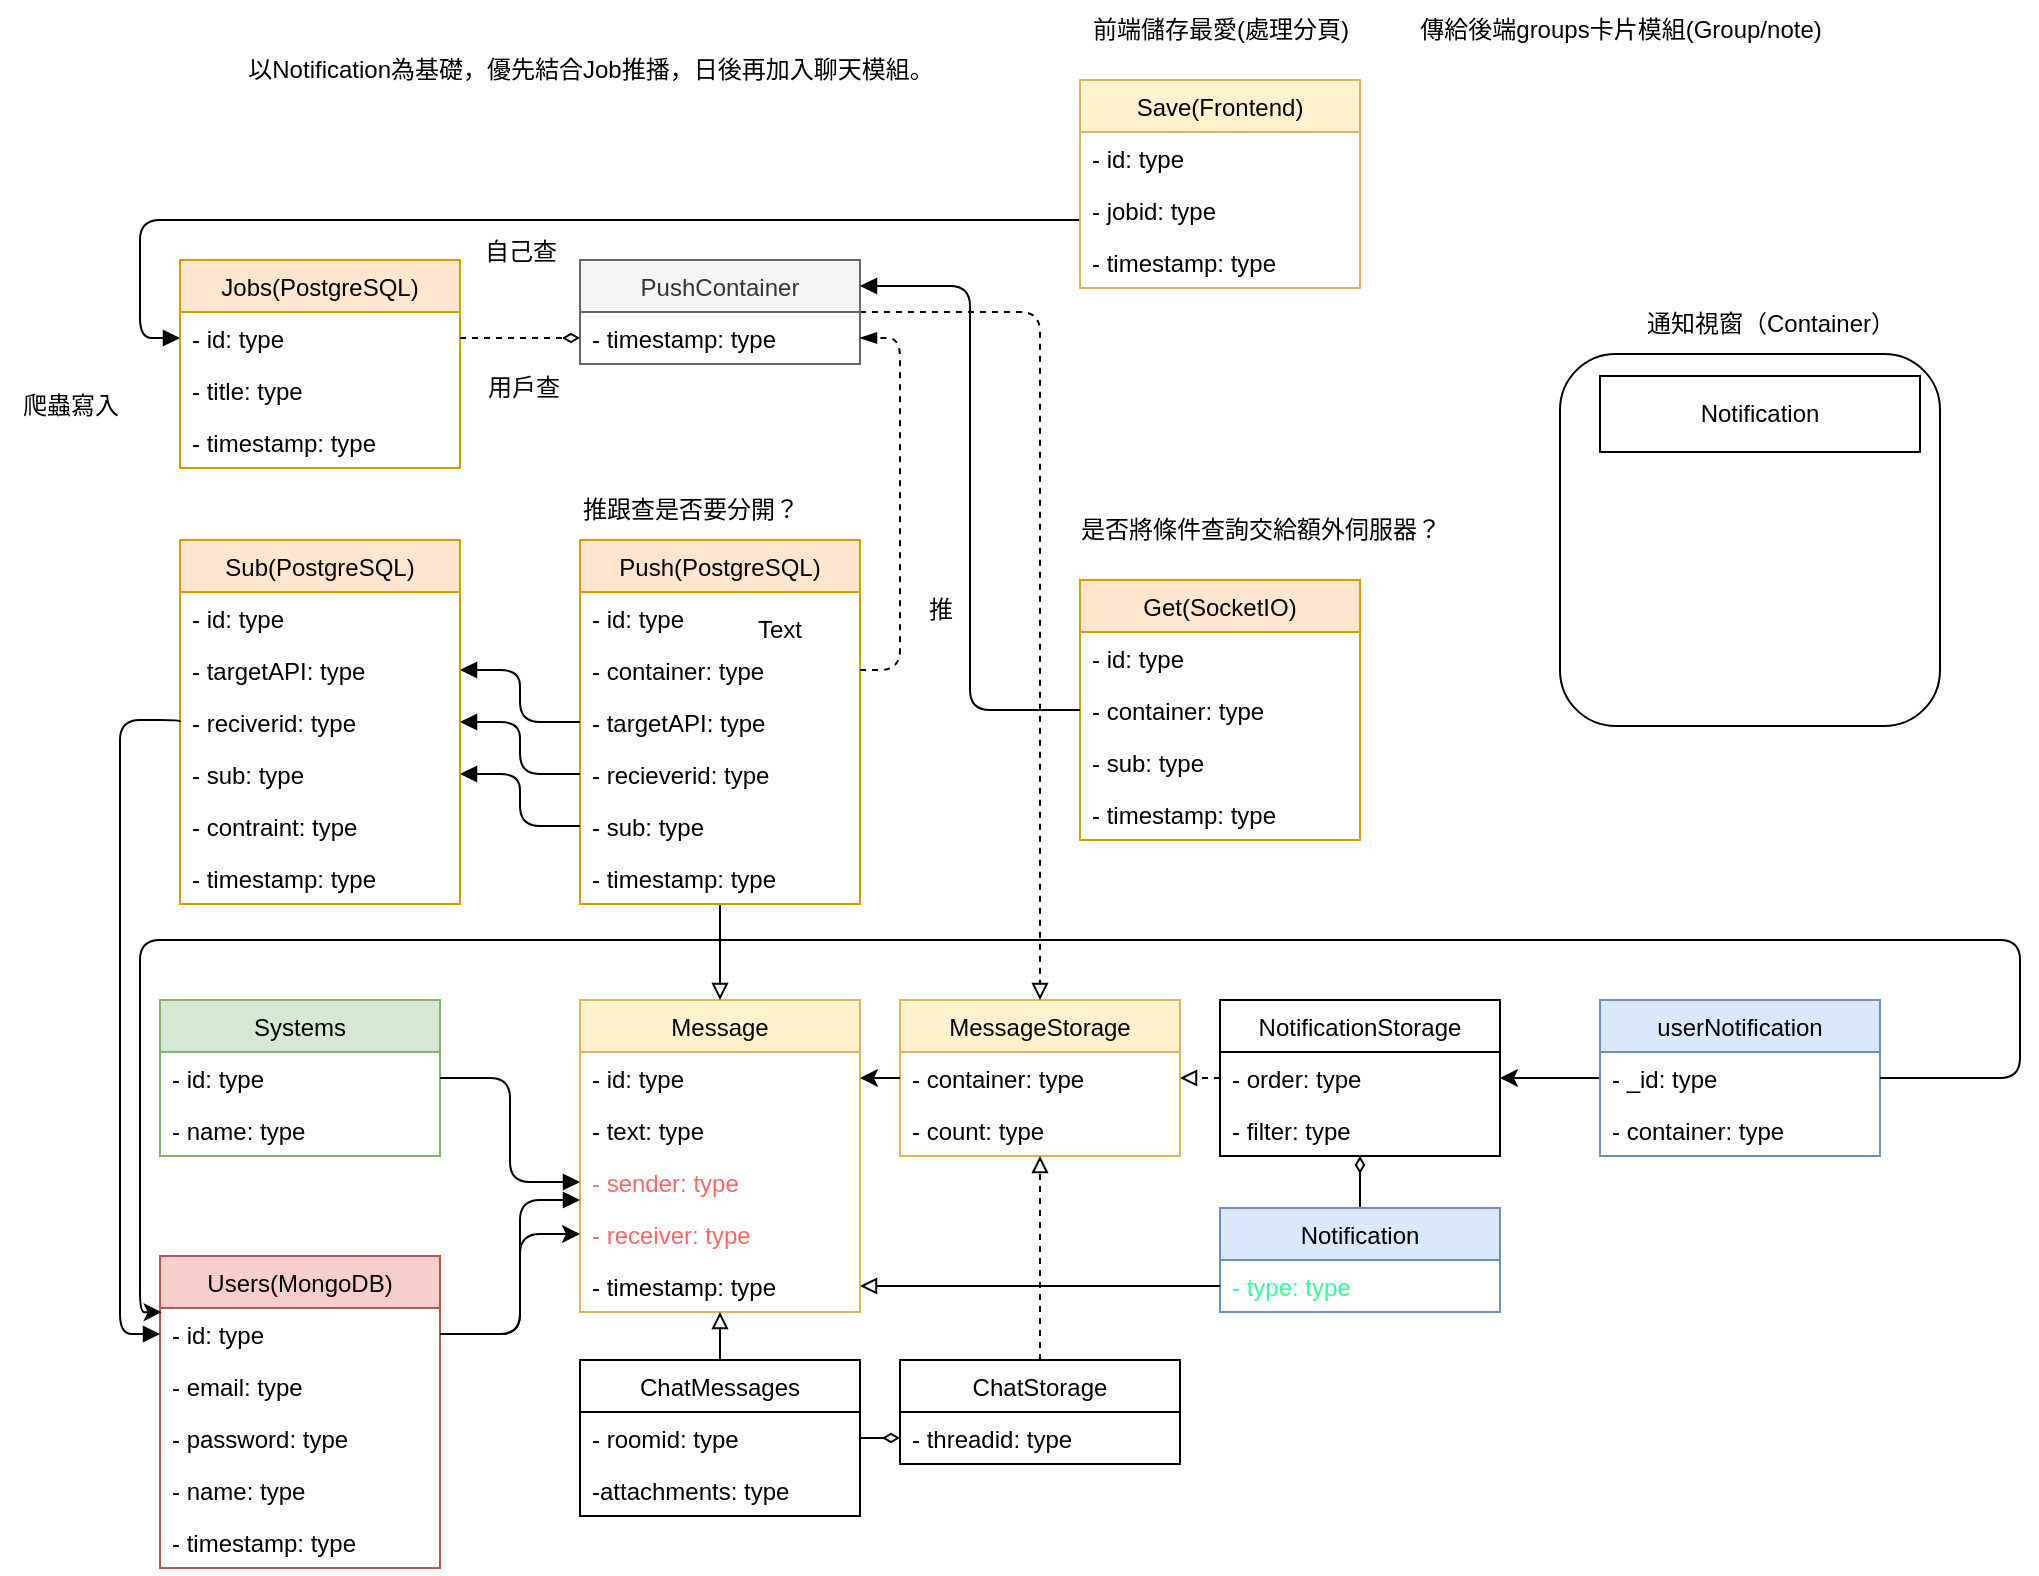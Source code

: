 <mxfile>
    <diagram id="IKxzuHGlvWSWvQ6Zm9Ag" name="Page-1">
        <mxGraphModel dx="647" dy="1503" grid="1" gridSize="10" guides="1" tooltips="1" connect="1" arrows="1" fold="1" page="1" pageScale="1" pageWidth="850" pageHeight="1100" math="0" shadow="0">
            <root>
                <mxCell id="0"/>
                <mxCell id="1" parent="0"/>
                <mxCell id="6" value="Message" style="swimlane;fontStyle=0;childLayout=stackLayout;horizontal=1;startSize=26;fillColor=#fff2cc;horizontalStack=0;resizeParent=1;resizeParentMax=0;resizeLast=0;collapsible=1;marginBottom=0;strokeColor=#d6b656;" parent="1" vertex="1">
                    <mxGeometry x="400" y="60" width="140" height="156" as="geometry">
                        <mxRectangle x="200" y="60" width="100" height="30" as="alternateBounds"/>
                    </mxGeometry>
                </mxCell>
                <mxCell id="7" value="- id: type" style="text;strokeColor=none;fillColor=none;align=left;verticalAlign=top;spacingLeft=4;spacingRight=4;overflow=hidden;rotatable=0;points=[[0,0.5],[1,0.5]];portConstraint=eastwest;" parent="6" vertex="1">
                    <mxGeometry y="26" width="140" height="26" as="geometry"/>
                </mxCell>
                <mxCell id="8" value="- text: type" style="text;strokeColor=none;fillColor=none;align=left;verticalAlign=top;spacingLeft=4;spacingRight=4;overflow=hidden;rotatable=0;points=[[0,0.5],[1,0.5]];portConstraint=eastwest;" parent="6" vertex="1">
                    <mxGeometry y="52" width="140" height="26" as="geometry"/>
                </mxCell>
                <mxCell id="9" value="- sender: type" style="text;strokeColor=none;fillColor=none;align=left;verticalAlign=top;spacingLeft=4;spacingRight=4;overflow=hidden;rotatable=0;points=[[0,0.5],[1,0.5]];portConstraint=eastwest;fontColor=#FF6666;" parent="6" vertex="1">
                    <mxGeometry y="78" width="140" height="26" as="geometry"/>
                </mxCell>
                <mxCell id="11" value="- receiver: type" style="text;strokeColor=none;fillColor=none;align=left;verticalAlign=top;spacingLeft=4;spacingRight=4;overflow=hidden;rotatable=0;points=[[0,0.5],[1,0.5]];portConstraint=eastwest;fontColor=#FF6666;" parent="6" vertex="1">
                    <mxGeometry y="104" width="140" height="26" as="geometry"/>
                </mxCell>
                <mxCell id="12" value="- timestamp: type" style="text;strokeColor=none;fillColor=none;align=left;verticalAlign=top;spacingLeft=4;spacingRight=4;overflow=hidden;rotatable=0;points=[[0,0.5],[1,0.5]];portConstraint=eastwest;" parent="6" vertex="1">
                    <mxGeometry y="130" width="140" height="26" as="geometry"/>
                </mxCell>
                <mxCell id="13" value="NotificationStorage" style="swimlane;fontStyle=0;childLayout=stackLayout;horizontal=1;startSize=26;fillColor=none;horizontalStack=0;resizeParent=1;resizeParentMax=0;resizeLast=0;collapsible=1;marginBottom=0;" parent="1" vertex="1">
                    <mxGeometry x="720" y="60" width="140" height="78" as="geometry">
                        <mxRectangle x="200" y="60" width="100" height="30" as="alternateBounds"/>
                    </mxGeometry>
                </mxCell>
                <mxCell id="14" value="- order: type" style="text;strokeColor=none;fillColor=none;align=left;verticalAlign=top;spacingLeft=4;spacingRight=4;overflow=hidden;rotatable=0;points=[[0,0.5],[1,0.5]];portConstraint=eastwest;" parent="13" vertex="1">
                    <mxGeometry y="26" width="140" height="26" as="geometry"/>
                </mxCell>
                <mxCell id="71" value="- filter: type" style="text;strokeColor=none;fillColor=none;align=left;verticalAlign=top;spacingLeft=4;spacingRight=4;overflow=hidden;rotatable=0;points=[[0,0.5],[1,0.5]];portConstraint=eastwest;" parent="13" vertex="1">
                    <mxGeometry y="52" width="140" height="26" as="geometry"/>
                </mxCell>
                <mxCell id="20" value="Users(MongoDB)" style="swimlane;fontStyle=0;childLayout=stackLayout;horizontal=1;startSize=26;fillColor=#f8cecc;horizontalStack=0;resizeParent=1;resizeParentMax=0;resizeLast=0;collapsible=1;marginBottom=0;strokeColor=#b85450;" parent="1" vertex="1">
                    <mxGeometry x="190" y="188" width="140" height="156" as="geometry">
                        <mxRectangle x="200" y="60" width="100" height="30" as="alternateBounds"/>
                    </mxGeometry>
                </mxCell>
                <mxCell id="32" value="- id: type" style="text;strokeColor=none;fillColor=none;align=left;verticalAlign=top;spacingLeft=4;spacingRight=4;overflow=hidden;rotatable=0;points=[[0,0.5],[1,0.5]];portConstraint=eastwest;" parent="20" vertex="1">
                    <mxGeometry y="26" width="140" height="26" as="geometry"/>
                </mxCell>
                <mxCell id="21" value="- email: type" style="text;strokeColor=none;fillColor=none;align=left;verticalAlign=top;spacingLeft=4;spacingRight=4;overflow=hidden;rotatable=0;points=[[0,0.5],[1,0.5]];portConstraint=eastwest;" parent="20" vertex="1">
                    <mxGeometry y="52" width="140" height="26" as="geometry"/>
                </mxCell>
                <mxCell id="30" value="- password: type" style="text;strokeColor=none;fillColor=none;align=left;verticalAlign=top;spacingLeft=4;spacingRight=4;overflow=hidden;rotatable=0;points=[[0,0.5],[1,0.5]];portConstraint=eastwest;" parent="20" vertex="1">
                    <mxGeometry y="78" width="140" height="26" as="geometry"/>
                </mxCell>
                <mxCell id="31" value="- name: type" style="text;strokeColor=none;fillColor=none;align=left;verticalAlign=top;spacingLeft=4;spacingRight=4;overflow=hidden;rotatable=0;points=[[0,0.5],[1,0.5]];portConstraint=eastwest;" parent="20" vertex="1">
                    <mxGeometry y="104" width="140" height="26" as="geometry"/>
                </mxCell>
                <mxCell id="25" value="- timestamp: type" style="text;strokeColor=none;fillColor=none;align=left;verticalAlign=top;spacingLeft=4;spacingRight=4;overflow=hidden;rotatable=0;points=[[0,0.5],[1,0.5]];portConstraint=eastwest;" parent="20" vertex="1">
                    <mxGeometry y="130" width="140" height="26" as="geometry"/>
                </mxCell>
                <mxCell id="27" style="edgeStyle=orthogonalEdgeStyle;html=1;entryX=0;entryY=0.5;entryDx=0;entryDy=0;exitX=1;exitY=0.5;exitDx=0;exitDy=0;" parent="1" source="32" target="11" edge="1">
                    <mxGeometry relative="1" as="geometry">
                        <mxPoint x="340" y="100" as="sourcePoint"/>
                        <mxPoint x="410" y="161" as="targetPoint"/>
                        <Array as="points">
                            <mxPoint x="370" y="227"/>
                            <mxPoint x="370" y="177"/>
                        </Array>
                    </mxGeometry>
                </mxCell>
                <mxCell id="33" value="Systems" style="swimlane;fontStyle=0;childLayout=stackLayout;horizontal=1;startSize=26;fillColor=#d5e8d4;horizontalStack=0;resizeParent=1;resizeParentMax=0;resizeLast=0;collapsible=1;marginBottom=0;strokeColor=#82b366;" parent="1" vertex="1">
                    <mxGeometry x="190" y="60" width="140" height="78" as="geometry">
                        <mxRectangle x="200" y="60" width="100" height="30" as="alternateBounds"/>
                    </mxGeometry>
                </mxCell>
                <mxCell id="34" value="- id: type" style="text;strokeColor=none;fillColor=none;align=left;verticalAlign=top;spacingLeft=4;spacingRight=4;overflow=hidden;rotatable=0;points=[[0,0.5],[1,0.5]];portConstraint=eastwest;" parent="33" vertex="1">
                    <mxGeometry y="26" width="140" height="26" as="geometry"/>
                </mxCell>
                <mxCell id="37" value="- name: type" style="text;strokeColor=none;fillColor=none;align=left;verticalAlign=top;spacingLeft=4;spacingRight=4;overflow=hidden;rotatable=0;points=[[0,0.5],[1,0.5]];portConstraint=eastwest;" parent="33" vertex="1">
                    <mxGeometry y="52" width="140" height="26" as="geometry"/>
                </mxCell>
                <mxCell id="48" style="html=1;endArrow=block;endFill=0;" parent="1" source="41" target="12" edge="1">
                    <mxGeometry relative="1" as="geometry"/>
                </mxCell>
                <mxCell id="77" style="edgeStyle=none;html=1;entryX=0;entryY=0.5;entryDx=0;entryDy=0;fontColor=#FF3333;endArrow=diamondThin;endFill=0;" parent="1" source="41" target="73" edge="1">
                    <mxGeometry relative="1" as="geometry"/>
                </mxCell>
                <mxCell id="41" value="ChatMessages" style="swimlane;fontStyle=0;childLayout=stackLayout;horizontal=1;startSize=26;fillColor=none;horizontalStack=0;resizeParent=1;resizeParentMax=0;resizeLast=0;collapsible=1;marginBottom=0;" parent="1" vertex="1">
                    <mxGeometry x="400" y="240" width="140" height="78" as="geometry">
                        <mxRectangle x="200" y="60" width="100" height="30" as="alternateBounds"/>
                    </mxGeometry>
                </mxCell>
                <mxCell id="42" value="- roomid: type" style="text;strokeColor=none;fillColor=none;align=left;verticalAlign=top;spacingLeft=4;spacingRight=4;overflow=hidden;rotatable=0;points=[[0,0.5],[1,0.5]];portConstraint=eastwest;" parent="41" vertex="1">
                    <mxGeometry y="26" width="140" height="26" as="geometry"/>
                </mxCell>
                <mxCell id="61" value="-attachments: type" style="text;strokeColor=none;fillColor=none;align=left;verticalAlign=top;spacingLeft=4;spacingRight=4;overflow=hidden;rotatable=0;points=[[0,0.5],[1,0.5]];portConstraint=eastwest;" parent="41" vertex="1">
                    <mxGeometry y="52" width="140" height="26" as="geometry"/>
                </mxCell>
                <mxCell id="64" style="edgeStyle=none;html=1;entryX=0.5;entryY=1;entryDx=0;entryDy=0;fontColor=#FF3333;endArrow=diamondThin;endFill=0;" parent="1" source="53" target="13" edge="1">
                    <mxGeometry relative="1" as="geometry"/>
                </mxCell>
                <mxCell id="53" value="Notification" style="swimlane;fontStyle=0;childLayout=stackLayout;horizontal=1;startSize=26;fillColor=#dae8fc;horizontalStack=0;resizeParent=1;resizeParentMax=0;resizeLast=0;collapsible=1;marginBottom=0;strokeColor=#6c8ebf;" parent="1" vertex="1">
                    <mxGeometry x="720" y="164" width="140" height="52" as="geometry">
                        <mxRectangle x="200" y="60" width="100" height="30" as="alternateBounds"/>
                    </mxGeometry>
                </mxCell>
                <mxCell id="54" value="- type: type" style="text;strokeColor=none;fillColor=none;align=left;verticalAlign=top;spacingLeft=4;spacingRight=4;overflow=hidden;rotatable=0;points=[[0,0.5],[1,0.5]];portConstraint=eastwest;fontColor=#33FF99;" parent="53" vertex="1">
                    <mxGeometry y="26" width="140" height="26" as="geometry"/>
                </mxCell>
                <mxCell id="60" style="edgeStyle=none;html=1;entryX=1;entryY=0.5;entryDx=0;entryDy=0;fontColor=#FF3333;endArrow=block;endFill=0;" parent="1" source="54" target="12" edge="1">
                    <mxGeometry relative="1" as="geometry"/>
                </mxCell>
                <mxCell id="65" value="MessageStorage" style="swimlane;fontStyle=0;childLayout=stackLayout;horizontal=1;startSize=26;fillColor=#fff2cc;horizontalStack=0;resizeParent=1;resizeParentMax=0;resizeLast=0;collapsible=1;marginBottom=0;strokeColor=#d6b656;" parent="1" vertex="1">
                    <mxGeometry x="560" y="60" width="140" height="78" as="geometry">
                        <mxRectangle x="200" y="60" width="100" height="30" as="alternateBounds"/>
                    </mxGeometry>
                </mxCell>
                <mxCell id="111" value="- container: type" style="text;strokeColor=none;fillColor=none;align=left;verticalAlign=top;spacingLeft=4;spacingRight=4;overflow=hidden;rotatable=0;points=[[0,0.5],[1,0.5]];portConstraint=eastwest;" parent="65" vertex="1">
                    <mxGeometry y="26" width="140" height="26" as="geometry"/>
                </mxCell>
                <mxCell id="67" value="- count: type" style="text;strokeColor=none;fillColor=none;align=left;verticalAlign=top;spacingLeft=4;spacingRight=4;overflow=hidden;rotatable=0;points=[[0,0.5],[1,0.5]];portConstraint=eastwest;" parent="65" vertex="1">
                    <mxGeometry y="52" width="140" height="26" as="geometry"/>
                </mxCell>
                <mxCell id="69" style="edgeStyle=none;html=1;entryX=1;entryY=0.5;entryDx=0;entryDy=0;fontColor=#FF3333;endArrow=classic;endFill=1;" parent="1" target="7" edge="1">
                    <mxGeometry relative="1" as="geometry">
                        <mxPoint x="560" y="99" as="sourcePoint"/>
                    </mxGeometry>
                </mxCell>
                <mxCell id="70" style="edgeStyle=none;html=1;entryX=1;entryY=0.5;entryDx=0;entryDy=0;fontColor=#FF3333;endArrow=block;endFill=0;dashed=1;" parent="1" source="14" edge="1">
                    <mxGeometry relative="1" as="geometry">
                        <mxPoint x="700" y="99" as="targetPoint"/>
                    </mxGeometry>
                </mxCell>
                <mxCell id="76" style="edgeStyle=none;html=1;dashed=1;fontColor=#FF3333;endArrow=block;endFill=0;" parent="1" source="72" target="67" edge="1">
                    <mxGeometry relative="1" as="geometry"/>
                </mxCell>
                <mxCell id="72" value="ChatStorage" style="swimlane;fontStyle=0;childLayout=stackLayout;horizontal=1;startSize=26;fillColor=none;horizontalStack=0;resizeParent=1;resizeParentMax=0;resizeLast=0;collapsible=1;marginBottom=0;" parent="1" vertex="1">
                    <mxGeometry x="560" y="240" width="140" height="52" as="geometry">
                        <mxRectangle x="200" y="60" width="100" height="30" as="alternateBounds"/>
                    </mxGeometry>
                </mxCell>
                <mxCell id="73" value="- threadid: type" style="text;strokeColor=none;fillColor=none;align=left;verticalAlign=top;spacingLeft=4;spacingRight=4;overflow=hidden;rotatable=0;points=[[0,0.5],[1,0.5]];portConstraint=eastwest;" parent="72" vertex="1">
                    <mxGeometry y="26" width="140" height="26" as="geometry"/>
                </mxCell>
                <mxCell id="79" value="Sub(PostgreSQL)" style="swimlane;fontStyle=0;childLayout=stackLayout;horizontal=1;startSize=26;fillColor=#ffe6cc;horizontalStack=0;resizeParent=1;resizeParentMax=0;resizeLast=0;collapsible=1;marginBottom=0;strokeColor=#d79b00;" parent="1" vertex="1">
                    <mxGeometry x="200" y="-170" width="140" height="182" as="geometry">
                        <mxRectangle x="200" y="60" width="100" height="30" as="alternateBounds"/>
                    </mxGeometry>
                </mxCell>
                <mxCell id="80" value="- id: type" style="text;strokeColor=none;fillColor=none;align=left;verticalAlign=top;spacingLeft=4;spacingRight=4;overflow=hidden;rotatable=0;points=[[0,0.5],[1,0.5]];portConstraint=eastwest;" parent="79" vertex="1">
                    <mxGeometry y="26" width="140" height="26" as="geometry"/>
                </mxCell>
                <mxCell id="109" value="- targetAPI: type" style="text;strokeColor=none;fillColor=none;align=left;verticalAlign=top;spacingLeft=4;spacingRight=4;overflow=hidden;rotatable=0;points=[[0,0.5],[1,0.5]];portConstraint=eastwest;" parent="79" vertex="1">
                    <mxGeometry y="52" width="140" height="26" as="geometry"/>
                </mxCell>
                <mxCell id="107" value="- reciverid: type" style="text;strokeColor=none;fillColor=none;align=left;verticalAlign=top;spacingLeft=4;spacingRight=4;overflow=hidden;rotatable=0;points=[[0,0.5],[1,0.5]];portConstraint=eastwest;" parent="79" vertex="1">
                    <mxGeometry y="78" width="140" height="26" as="geometry"/>
                </mxCell>
                <mxCell id="99" value="- sub: type" style="text;strokeColor=none;fillColor=none;align=left;verticalAlign=top;spacingLeft=4;spacingRight=4;overflow=hidden;rotatable=0;points=[[0,0.5],[1,0.5]];portConstraint=eastwest;" parent="79" vertex="1">
                    <mxGeometry y="104" width="140" height="26" as="geometry"/>
                </mxCell>
                <mxCell id="81" value="- contraint: type" style="text;strokeColor=none;fillColor=none;align=left;verticalAlign=top;spacingLeft=4;spacingRight=4;overflow=hidden;rotatable=0;points=[[0,0.5],[1,0.5]];portConstraint=eastwest;" parent="79" vertex="1">
                    <mxGeometry y="130" width="140" height="26" as="geometry"/>
                </mxCell>
                <mxCell id="84" value="- timestamp: type" style="text;strokeColor=none;fillColor=none;align=left;verticalAlign=top;spacingLeft=4;spacingRight=4;overflow=hidden;rotatable=0;points=[[0,0.5],[1,0.5]];portConstraint=eastwest;" parent="79" vertex="1">
                    <mxGeometry y="156" width="140" height="26" as="geometry"/>
                </mxCell>
                <mxCell id="85" style="edgeStyle=orthogonalEdgeStyle;html=1;entryX=0;entryY=0.5;entryDx=0;entryDy=0;fontColor=#33FF99;endArrow=block;endFill=1;exitX=0;exitY=0.5;exitDx=0;exitDy=0;" parent="1" source="107" target="32" edge="1">
                    <mxGeometry relative="1" as="geometry">
                        <Array as="points">
                            <mxPoint x="170" y="-80"/>
                            <mxPoint x="170" y="227"/>
                        </Array>
                    </mxGeometry>
                </mxCell>
                <mxCell id="86" value="Jobs(PostgreSQL)" style="swimlane;fontStyle=0;childLayout=stackLayout;horizontal=1;startSize=26;fillColor=#ffe6cc;horizontalStack=0;resizeParent=1;resizeParentMax=0;resizeLast=0;collapsible=1;marginBottom=0;strokeColor=#d79b00;" parent="1" vertex="1">
                    <mxGeometry x="200" y="-310" width="140" height="104" as="geometry">
                        <mxRectangle x="200" y="60" width="100" height="30" as="alternateBounds"/>
                    </mxGeometry>
                </mxCell>
                <mxCell id="87" value="- id: type" style="text;strokeColor=none;fillColor=none;align=left;verticalAlign=top;spacingLeft=4;spacingRight=4;overflow=hidden;rotatable=0;points=[[0,0.5],[1,0.5]];portConstraint=eastwest;" parent="86" vertex="1">
                    <mxGeometry y="26" width="140" height="26" as="geometry"/>
                </mxCell>
                <mxCell id="88" value="- title: type" style="text;strokeColor=none;fillColor=none;align=left;verticalAlign=top;spacingLeft=4;spacingRight=4;overflow=hidden;rotatable=0;points=[[0,0.5],[1,0.5]];portConstraint=eastwest;" parent="86" vertex="1">
                    <mxGeometry y="52" width="140" height="26" as="geometry"/>
                </mxCell>
                <mxCell id="89" value="- timestamp: type" style="text;strokeColor=none;fillColor=none;align=left;verticalAlign=top;spacingLeft=4;spacingRight=4;overflow=hidden;rotatable=0;points=[[0,0.5],[1,0.5]];portConstraint=eastwest;" parent="86" vertex="1">
                    <mxGeometry y="78" width="140" height="26" as="geometry"/>
                </mxCell>
                <mxCell id="117" style="edgeStyle=orthogonalEdgeStyle;html=1;entryX=0.5;entryY=0;entryDx=0;entryDy=0;fontColor=#000000;endArrow=block;endFill=0;" parent="1" source="90" target="6" edge="1">
                    <mxGeometry relative="1" as="geometry"/>
                </mxCell>
                <mxCell id="90" value="Push(PostgreSQL)" style="swimlane;fontStyle=0;childLayout=stackLayout;horizontal=1;startSize=26;fillColor=#ffe6cc;horizontalStack=0;resizeParent=1;resizeParentMax=0;resizeLast=0;collapsible=1;marginBottom=0;strokeColor=#d79b00;" parent="1" vertex="1">
                    <mxGeometry x="400" y="-170" width="140" height="182" as="geometry">
                        <mxRectangle x="390" y="-120" width="100" height="30" as="alternateBounds"/>
                    </mxGeometry>
                </mxCell>
                <mxCell id="91" value="- id: type" style="text;strokeColor=none;fillColor=none;align=left;verticalAlign=top;spacingLeft=4;spacingRight=4;overflow=hidden;rotatable=0;points=[[0,0.5],[1,0.5]];portConstraint=eastwest;" parent="90" vertex="1">
                    <mxGeometry y="26" width="140" height="26" as="geometry"/>
                </mxCell>
                <mxCell id="92" value="- container: type" style="text;strokeColor=none;fillColor=none;align=left;verticalAlign=top;spacingLeft=4;spacingRight=4;overflow=hidden;rotatable=0;points=[[0,0.5],[1,0.5]];portConstraint=eastwest;" parent="90" vertex="1">
                    <mxGeometry y="52" width="140" height="26" as="geometry"/>
                </mxCell>
                <mxCell id="118" value="- targetAPI: type" style="text;strokeColor=none;fillColor=none;align=left;verticalAlign=top;spacingLeft=4;spacingRight=4;overflow=hidden;rotatable=0;points=[[0,0.5],[1,0.5]];portConstraint=eastwest;" parent="90" vertex="1">
                    <mxGeometry y="78" width="140" height="26" as="geometry"/>
                </mxCell>
                <mxCell id="108" value="- recieverid: type" style="text;strokeColor=none;fillColor=none;align=left;verticalAlign=top;spacingLeft=4;spacingRight=4;overflow=hidden;rotatable=0;points=[[0,0.5],[1,0.5]];portConstraint=eastwest;" parent="90" vertex="1">
                    <mxGeometry y="104" width="140" height="26" as="geometry"/>
                </mxCell>
                <mxCell id="93" value="- sub: type" style="text;strokeColor=none;fillColor=none;align=left;verticalAlign=top;spacingLeft=4;spacingRight=4;overflow=hidden;rotatable=0;points=[[0,0.5],[1,0.5]];portConstraint=eastwest;" parent="90" vertex="1">
                    <mxGeometry y="130" width="140" height="26" as="geometry"/>
                </mxCell>
                <mxCell id="104" value="- timestamp: type" style="text;strokeColor=none;fillColor=none;align=left;verticalAlign=top;spacingLeft=4;spacingRight=4;overflow=hidden;rotatable=0;points=[[0,0.5],[1,0.5]];portConstraint=eastwest;" parent="90" vertex="1">
                    <mxGeometry y="156" width="140" height="26" as="geometry"/>
                </mxCell>
                <mxCell id="110" style="edgeStyle=orthogonalEdgeStyle;html=1;entryX=0.5;entryY=0;entryDx=0;entryDy=0;fontColor=#33FF99;endArrow=block;endFill=0;dashed=1;" parent="1" source="94" target="65" edge="1">
                    <mxGeometry relative="1" as="geometry"/>
                </mxCell>
                <mxCell id="94" value="PushContainer" style="swimlane;fontStyle=0;childLayout=stackLayout;horizontal=1;startSize=26;fillColor=#f5f5f5;horizontalStack=0;resizeParent=1;resizeParentMax=0;resizeLast=0;collapsible=1;marginBottom=0;strokeColor=#666666;fontColor=#333333;" parent="1" vertex="1">
                    <mxGeometry x="400" y="-310" width="140" height="52" as="geometry">
                        <mxRectangle x="200" y="60" width="100" height="30" as="alternateBounds"/>
                    </mxGeometry>
                </mxCell>
                <mxCell id="97" value="- timestamp: type" style="text;strokeColor=none;fillColor=none;align=left;verticalAlign=top;spacingLeft=4;spacingRight=4;overflow=hidden;rotatable=0;points=[[0,0.5],[1,0.5]];portConstraint=eastwest;" parent="94" vertex="1">
                    <mxGeometry y="26" width="140" height="26" as="geometry"/>
                </mxCell>
                <mxCell id="100" style="edgeStyle=orthogonalEdgeStyle;html=1;fontColor=#33FF99;endArrow=diamondThin;endFill=0;dashed=1;entryX=0;entryY=0.5;entryDx=0;entryDy=0;" parent="1" source="87" target="97" edge="1">
                    <mxGeometry relative="1" as="geometry">
                        <mxPoint x="390" y="-245" as="targetPoint"/>
                    </mxGeometry>
                </mxCell>
                <mxCell id="101" style="edgeStyle=orthogonalEdgeStyle;html=1;dashed=1;fontColor=#33FF99;endArrow=blockThin;endFill=1;" parent="1" source="92" edge="1">
                    <mxGeometry relative="1" as="geometry">
                        <mxPoint x="540" y="-271" as="targetPoint"/>
                        <Array as="points">
                            <mxPoint x="560" y="-105"/>
                            <mxPoint x="560" y="-271"/>
                        </Array>
                    </mxGeometry>
                </mxCell>
                <mxCell id="113" value="" style="rounded=1;whiteSpace=wrap;html=1;fontColor=#33FF99;" parent="1" vertex="1">
                    <mxGeometry x="890" y="-263" width="190" height="186" as="geometry"/>
                </mxCell>
                <mxCell id="115" value="&lt;font color=&quot;#000000&quot;&gt;通知視窗（Container）&lt;/font&gt;" style="text;html=1;align=center;verticalAlign=middle;resizable=0;points=[];autosize=1;strokeColor=none;fillColor=none;fontColor=#33FF99;" parent="1" vertex="1">
                    <mxGeometry x="920" y="-293" width="150" height="30" as="geometry"/>
                </mxCell>
                <mxCell id="116" value="Notification" style="rounded=0;whiteSpace=wrap;html=1;fontColor=#000000;" parent="1" vertex="1">
                    <mxGeometry x="910" y="-252" width="160" height="38" as="geometry"/>
                </mxCell>
                <mxCell id="119" style="edgeStyle=orthogonalEdgeStyle;html=1;entryX=1;entryY=0.5;entryDx=0;entryDy=0;fontColor=#000000;endArrow=block;endFill=1;" parent="1" source="118" target="109" edge="1">
                    <mxGeometry relative="1" as="geometry"/>
                </mxCell>
                <mxCell id="122" style="edgeStyle=orthogonalEdgeStyle;html=1;entryX=1;entryY=0.5;entryDx=0;entryDy=0;fontColor=#000000;endArrow=block;endFill=1;" parent="1" source="108" target="107" edge="1">
                    <mxGeometry relative="1" as="geometry"/>
                </mxCell>
                <mxCell id="123" style="edgeStyle=orthogonalEdgeStyle;html=1;entryX=1;entryY=0.5;entryDx=0;entryDy=0;fontColor=#000000;endArrow=block;endFill=1;" parent="1" source="93" target="99" edge="1">
                    <mxGeometry relative="1" as="geometry"/>
                </mxCell>
                <mxCell id="124" value="以Notification為基礎，優先結合Job推播，日後再加入聊天模組。" style="text;html=1;align=center;verticalAlign=middle;resizable=0;points=[];autosize=1;strokeColor=none;fillColor=none;fontColor=#000000;" parent="1" vertex="1">
                    <mxGeometry x="220" y="-420" width="370" height="30" as="geometry"/>
                </mxCell>
                <mxCell id="125" value="推跟查是否要分開？" style="text;html=1;align=center;verticalAlign=middle;resizable=0;points=[];autosize=1;strokeColor=none;fillColor=none;fontColor=#000000;" parent="1" vertex="1">
                    <mxGeometry x="390" y="-200" width="130" height="30" as="geometry"/>
                </mxCell>
                <mxCell id="126" value="自己查" style="text;html=1;align=center;verticalAlign=middle;resizable=0;points=[];autosize=1;strokeColor=none;fillColor=none;fontColor=#000000;" parent="1" vertex="1">
                    <mxGeometry x="340" y="-329" width="60" height="30" as="geometry"/>
                </mxCell>
                <mxCell id="127" value="推" style="text;html=1;align=center;verticalAlign=middle;resizable=0;points=[];autosize=1;strokeColor=none;fillColor=none;fontColor=#000000;" parent="1" vertex="1">
                    <mxGeometry x="560" y="-150" width="40" height="30" as="geometry"/>
                </mxCell>
                <mxCell id="128" value="爬蟲寫入" style="text;html=1;align=center;verticalAlign=middle;resizable=0;points=[];autosize=1;strokeColor=none;fillColor=none;fontColor=#000000;" parent="1" vertex="1">
                    <mxGeometry x="110" y="-252" width="70" height="30" as="geometry"/>
                </mxCell>
                <mxCell id="129" value="&lt;div style=&quot;text-align: center;&quot;&gt;&lt;span style=&quot;background-color: initial;&quot;&gt;用戶查&lt;/span&gt;&lt;/div&gt;" style="text;whiteSpace=wrap;html=1;fontColor=#000000;" parent="1" vertex="1">
                    <mxGeometry x="352" y="-260" width="45" height="30" as="geometry"/>
                </mxCell>
                <mxCell id="130" value="前端儲存最愛(處理分頁)" style="text;html=1;align=center;verticalAlign=middle;resizable=0;points=[];autosize=1;strokeColor=none;fillColor=none;fontColor=#000000;" parent="1" vertex="1">
                    <mxGeometry x="645" y="-440" width="150" height="30" as="geometry"/>
                </mxCell>
                <mxCell id="138" value="Get(SocketIO)" style="swimlane;fontStyle=0;childLayout=stackLayout;horizontal=1;startSize=26;fillColor=#ffe6cc;horizontalStack=0;resizeParent=1;resizeParentMax=0;resizeLast=0;collapsible=1;marginBottom=0;strokeColor=#d79b00;" parent="1" vertex="1">
                    <mxGeometry x="650" y="-150" width="140" height="130" as="geometry">
                        <mxRectangle x="390" y="-120" width="100" height="30" as="alternateBounds"/>
                    </mxGeometry>
                </mxCell>
                <mxCell id="139" value="- id: type" style="text;strokeColor=none;fillColor=none;align=left;verticalAlign=top;spacingLeft=4;spacingRight=4;overflow=hidden;rotatable=0;points=[[0,0.5],[1,0.5]];portConstraint=eastwest;" parent="138" vertex="1">
                    <mxGeometry y="26" width="140" height="26" as="geometry"/>
                </mxCell>
                <mxCell id="140" value="- container: type" style="text;strokeColor=none;fillColor=none;align=left;verticalAlign=top;spacingLeft=4;spacingRight=4;overflow=hidden;rotatable=0;points=[[0,0.5],[1,0.5]];portConstraint=eastwest;" parent="138" vertex="1">
                    <mxGeometry y="52" width="140" height="26" as="geometry"/>
                </mxCell>
                <mxCell id="143" value="- sub: type" style="text;strokeColor=none;fillColor=none;align=left;verticalAlign=top;spacingLeft=4;spacingRight=4;overflow=hidden;rotatable=0;points=[[0,0.5],[1,0.5]];portConstraint=eastwest;" parent="138" vertex="1">
                    <mxGeometry y="78" width="140" height="26" as="geometry"/>
                </mxCell>
                <mxCell id="144" value="- timestamp: type" style="text;strokeColor=none;fillColor=none;align=left;verticalAlign=top;spacingLeft=4;spacingRight=4;overflow=hidden;rotatable=0;points=[[0,0.5],[1,0.5]];portConstraint=eastwest;" parent="138" vertex="1">
                    <mxGeometry y="104" width="140" height="26" as="geometry"/>
                </mxCell>
                <mxCell id="150" style="edgeStyle=orthogonalEdgeStyle;html=1;entryX=0;entryY=0.5;entryDx=0;entryDy=0;fontColor=#000000;endArrow=block;endFill=1;" parent="1" source="145" target="87" edge="1">
                    <mxGeometry relative="1" as="geometry">
                        <Array as="points">
                            <mxPoint x="180" y="-330"/>
                            <mxPoint x="180" y="-271"/>
                        </Array>
                    </mxGeometry>
                </mxCell>
                <mxCell id="145" value="Save(Frontend)" style="swimlane;fontStyle=0;childLayout=stackLayout;horizontal=1;startSize=26;fillColor=#fff2cc;horizontalStack=0;resizeParent=1;resizeParentMax=0;resizeLast=0;collapsible=1;marginBottom=0;strokeColor=#d6b656;" parent="1" vertex="1">
                    <mxGeometry x="650" y="-400" width="140" height="104" as="geometry">
                        <mxRectangle x="390" y="-120" width="100" height="30" as="alternateBounds"/>
                    </mxGeometry>
                </mxCell>
                <mxCell id="146" value="- id: type" style="text;strokeColor=none;fillColor=none;align=left;verticalAlign=top;spacingLeft=4;spacingRight=4;overflow=hidden;rotatable=0;points=[[0,0.5],[1,0.5]];portConstraint=eastwest;" parent="145" vertex="1">
                    <mxGeometry y="26" width="140" height="26" as="geometry"/>
                </mxCell>
                <mxCell id="147" value="- jobid: type" style="text;strokeColor=none;fillColor=none;align=left;verticalAlign=top;spacingLeft=4;spacingRight=4;overflow=hidden;rotatable=0;points=[[0,0.5],[1,0.5]];portConstraint=eastwest;" parent="145" vertex="1">
                    <mxGeometry y="52" width="140" height="26" as="geometry"/>
                </mxCell>
                <mxCell id="149" value="- timestamp: type" style="text;strokeColor=none;fillColor=none;align=left;verticalAlign=top;spacingLeft=4;spacingRight=4;overflow=hidden;rotatable=0;points=[[0,0.5],[1,0.5]];portConstraint=eastwest;" parent="145" vertex="1">
                    <mxGeometry y="78" width="140" height="26" as="geometry"/>
                </mxCell>
                <mxCell id="151" value="傳給後端groups卡片模組(Group/note)" style="text;html=1;align=center;verticalAlign=middle;resizable=0;points=[];autosize=1;strokeColor=none;fillColor=none;fontColor=#000000;" parent="1" vertex="1">
                    <mxGeometry x="810" y="-440" width="220" height="30" as="geometry"/>
                </mxCell>
                <mxCell id="152" style="edgeStyle=orthogonalEdgeStyle;html=1;entryX=1;entryY=0.25;entryDx=0;entryDy=0;fontColor=#000000;endArrow=block;endFill=1;" parent="1" source="140" target="94" edge="1">
                    <mxGeometry relative="1" as="geometry"/>
                </mxCell>
                <mxCell id="153" value="Text" style="text;strokeColor=none;align=center;fillColor=none;html=1;verticalAlign=middle;whiteSpace=wrap;rounded=0;fontColor=#000000;" parent="1" vertex="1">
                    <mxGeometry x="470" y="-140" width="60" height="30" as="geometry"/>
                </mxCell>
                <mxCell id="154" value="是否將條件查詢交給額外伺服器？" style="text;html=1;align=center;verticalAlign=middle;resizable=0;points=[];autosize=1;strokeColor=none;fillColor=none;fontColor=#000000;" parent="1" vertex="1">
                    <mxGeometry x="640" y="-190" width="200" height="30" as="geometry"/>
                </mxCell>
                <mxCell id="158" style="edgeStyle=none;html=1;entryX=1;entryY=0.5;entryDx=0;entryDy=0;fontColor=#000000;" edge="1" parent="1" source="155" target="14">
                    <mxGeometry relative="1" as="geometry"/>
                </mxCell>
                <mxCell id="155" value="userNotification" style="swimlane;fontStyle=0;childLayout=stackLayout;horizontal=1;startSize=26;fillColor=#dae8fc;horizontalStack=0;resizeParent=1;resizeParentMax=0;resizeLast=0;collapsible=1;marginBottom=0;strokeColor=#6c8ebf;" vertex="1" parent="1">
                    <mxGeometry x="910" y="60" width="140" height="78" as="geometry">
                        <mxRectangle x="200" y="60" width="100" height="30" as="alternateBounds"/>
                    </mxGeometry>
                </mxCell>
                <mxCell id="156" value="- _id: type" style="text;strokeColor=none;fillColor=none;align=left;verticalAlign=top;spacingLeft=4;spacingRight=4;overflow=hidden;rotatable=0;points=[[0,0.5],[1,0.5]];portConstraint=eastwest;fontColor=#000000;" vertex="1" parent="155">
                    <mxGeometry y="26" width="140" height="26" as="geometry"/>
                </mxCell>
                <mxCell id="157" value="- container: type" style="text;strokeColor=none;fillColor=none;align=left;verticalAlign=top;spacingLeft=4;spacingRight=4;overflow=hidden;rotatable=0;points=[[0,0.5],[1,0.5]];portConstraint=eastwest;fontColor=#000000;" vertex="1" parent="155">
                    <mxGeometry y="52" width="140" height="26" as="geometry"/>
                </mxCell>
                <mxCell id="159" style="edgeStyle=orthogonalEdgeStyle;html=1;fontColor=#000000;entryX=0.006;entryY=0.081;entryDx=0;entryDy=0;entryPerimeter=0;" edge="1" parent="1" source="156" target="32">
                    <mxGeometry relative="1" as="geometry">
                        <mxPoint x="340" y="90" as="targetPoint"/>
                        <Array as="points">
                            <mxPoint x="1120" y="99"/>
                            <mxPoint x="1120" y="30"/>
                            <mxPoint x="180" y="30"/>
                            <mxPoint x="180" y="216"/>
                        </Array>
                    </mxGeometry>
                </mxCell>
                <mxCell id="161" style="edgeStyle=orthogonalEdgeStyle;html=1;entryX=0;entryY=0.5;entryDx=0;entryDy=0;fontColor=#000000;endArrow=block;endFill=1;" edge="1" parent="1" source="34" target="9">
                    <mxGeometry relative="1" as="geometry"/>
                </mxCell>
                <mxCell id="162" style="edgeStyle=orthogonalEdgeStyle;html=1;fontColor=#000000;endArrow=block;endFill=1;" edge="1" parent="1" source="32" target="9">
                    <mxGeometry relative="1" as="geometry">
                        <Array as="points">
                            <mxPoint x="370" y="227"/>
                            <mxPoint x="370" y="160"/>
                        </Array>
                    </mxGeometry>
                </mxCell>
            </root>
        </mxGraphModel>
    </diagram>
</mxfile>